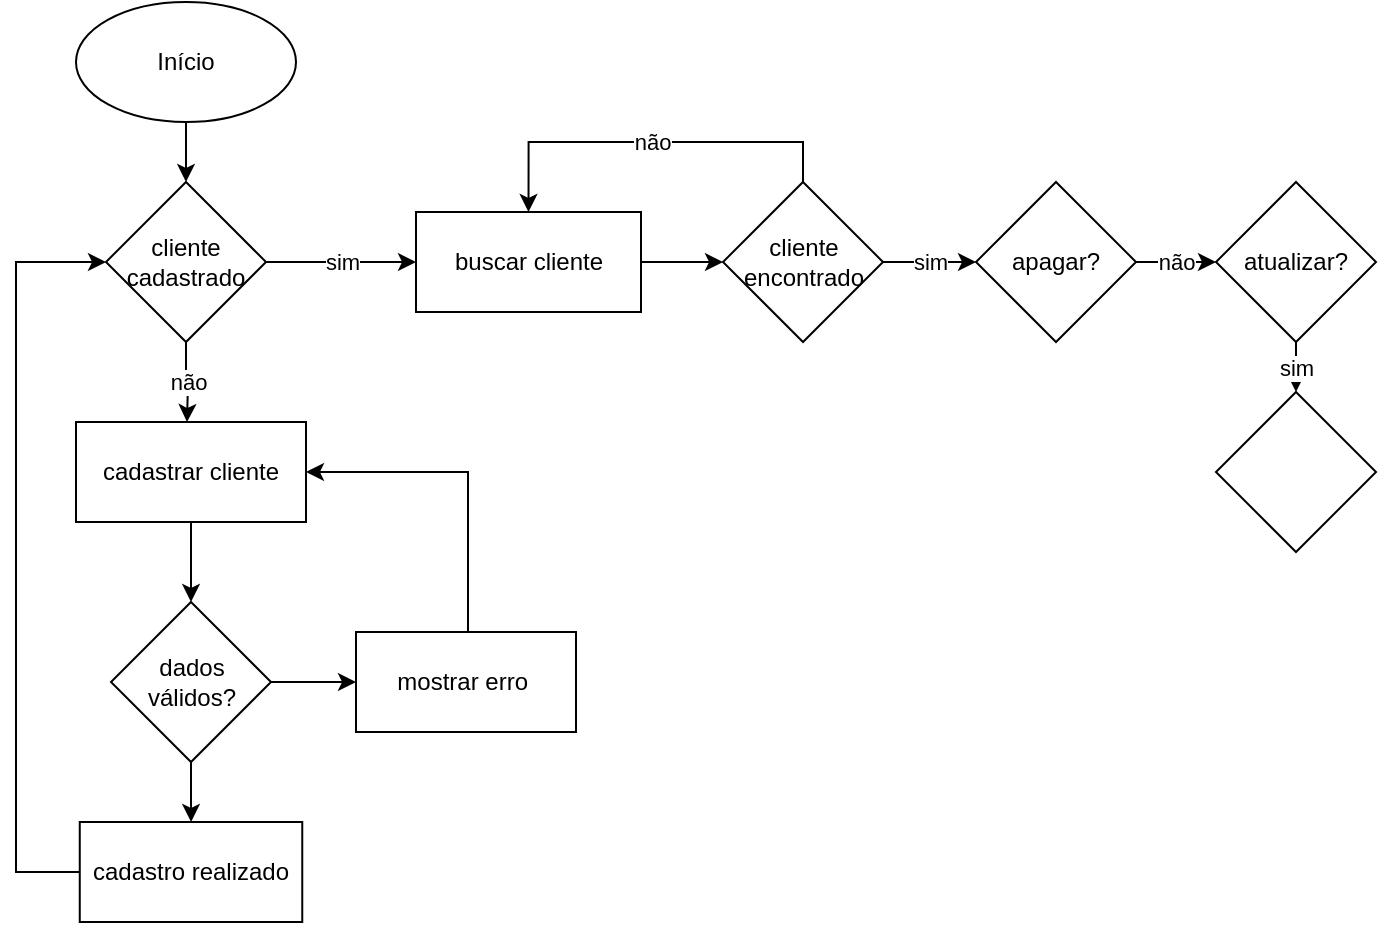 <mxfile version="24.4.6" type="device">
  <diagram name="Página-1" id="ZiPFj5SrXCE3NFDfiWm8">
    <mxGraphModel dx="1434" dy="782" grid="1" gridSize="10" guides="1" tooltips="1" connect="1" arrows="1" fold="1" page="1" pageScale="1" pageWidth="827" pageHeight="1169" math="0" shadow="0">
      <root>
        <mxCell id="0" />
        <mxCell id="1" parent="0" />
        <mxCell id="DqxcN8GwO106yfGj2cxF-53" value="" style="edgeStyle=orthogonalEdgeStyle;rounded=0;orthogonalLoop=1;jettySize=auto;html=1;" edge="1" parent="1" source="DqxcN8GwO106yfGj2cxF-1" target="DqxcN8GwO106yfGj2cxF-51">
          <mxGeometry relative="1" as="geometry" />
        </mxCell>
        <mxCell id="DqxcN8GwO106yfGj2cxF-1" value="Início" style="ellipse;whiteSpace=wrap;html=1;" vertex="1" parent="1">
          <mxGeometry x="50" y="20" width="110" height="60" as="geometry" />
        </mxCell>
        <mxCell id="DqxcN8GwO106yfGj2cxF-59" value="" style="edgeStyle=orthogonalEdgeStyle;rounded=0;orthogonalLoop=1;jettySize=auto;html=1;" edge="1" parent="1" source="DqxcN8GwO106yfGj2cxF-7" target="DqxcN8GwO106yfGj2cxF-58">
          <mxGeometry relative="1" as="geometry" />
        </mxCell>
        <mxCell id="DqxcN8GwO106yfGj2cxF-7" value="cadastrar cliente" style="rounded=0;whiteSpace=wrap;html=1;" vertex="1" parent="1">
          <mxGeometry x="50" y="230" width="115" height="50" as="geometry" />
        </mxCell>
        <mxCell id="DqxcN8GwO106yfGj2cxF-65" value="" style="edgeStyle=orthogonalEdgeStyle;rounded=0;orthogonalLoop=1;jettySize=auto;html=1;" edge="1" parent="1" source="DqxcN8GwO106yfGj2cxF-20" target="DqxcN8GwO106yfGj2cxF-63">
          <mxGeometry relative="1" as="geometry" />
        </mxCell>
        <mxCell id="DqxcN8GwO106yfGj2cxF-20" value="buscar cliente" style="rounded=0;whiteSpace=wrap;html=1;" vertex="1" parent="1">
          <mxGeometry x="220" y="125" width="112.5" height="50" as="geometry" />
        </mxCell>
        <mxCell id="DqxcN8GwO106yfGj2cxF-47" value="cadastro realizado" style="rounded=0;whiteSpace=wrap;html=1;" vertex="1" parent="1">
          <mxGeometry x="51.88" y="430" width="111.25" height="50" as="geometry" />
        </mxCell>
        <mxCell id="DqxcN8GwO106yfGj2cxF-55" value="sim" style="edgeStyle=orthogonalEdgeStyle;rounded=0;orthogonalLoop=1;jettySize=auto;html=1;" edge="1" parent="1" source="DqxcN8GwO106yfGj2cxF-51" target="DqxcN8GwO106yfGj2cxF-20">
          <mxGeometry relative="1" as="geometry" />
        </mxCell>
        <mxCell id="DqxcN8GwO106yfGj2cxF-57" value="não" style="edgeStyle=orthogonalEdgeStyle;rounded=0;orthogonalLoop=1;jettySize=auto;html=1;" edge="1" parent="1" source="DqxcN8GwO106yfGj2cxF-51">
          <mxGeometry relative="1" as="geometry">
            <mxPoint x="105.5" y="230" as="targetPoint" />
          </mxGeometry>
        </mxCell>
        <mxCell id="DqxcN8GwO106yfGj2cxF-51" value="cliente cadastrado" style="rhombus;whiteSpace=wrap;html=1;" vertex="1" parent="1">
          <mxGeometry x="65" y="110" width="80" height="80" as="geometry" />
        </mxCell>
        <mxCell id="DqxcN8GwO106yfGj2cxF-61" value="" style="edgeStyle=orthogonalEdgeStyle;rounded=0;orthogonalLoop=1;jettySize=auto;html=1;" edge="1" parent="1" source="DqxcN8GwO106yfGj2cxF-58" target="DqxcN8GwO106yfGj2cxF-60">
          <mxGeometry relative="1" as="geometry" />
        </mxCell>
        <mxCell id="DqxcN8GwO106yfGj2cxF-64" value="" style="edgeStyle=orthogonalEdgeStyle;rounded=0;orthogonalLoop=1;jettySize=auto;html=1;" edge="1" parent="1" source="DqxcN8GwO106yfGj2cxF-58" target="DqxcN8GwO106yfGj2cxF-47">
          <mxGeometry relative="1" as="geometry" />
        </mxCell>
        <mxCell id="DqxcN8GwO106yfGj2cxF-58" value="dados válidos?" style="rhombus;whiteSpace=wrap;html=1;" vertex="1" parent="1">
          <mxGeometry x="67.5" y="320" width="80" height="80" as="geometry" />
        </mxCell>
        <mxCell id="DqxcN8GwO106yfGj2cxF-62" style="edgeStyle=orthogonalEdgeStyle;rounded=0;orthogonalLoop=1;jettySize=auto;html=1;entryX=1;entryY=0.5;entryDx=0;entryDy=0;" edge="1" parent="1" source="DqxcN8GwO106yfGj2cxF-60" target="DqxcN8GwO106yfGj2cxF-7">
          <mxGeometry relative="1" as="geometry">
            <mxPoint x="245" y="250" as="targetPoint" />
            <Array as="points">
              <mxPoint x="246" y="255" />
            </Array>
          </mxGeometry>
        </mxCell>
        <mxCell id="DqxcN8GwO106yfGj2cxF-60" value="mostrar erro&amp;nbsp;" style="rounded=0;whiteSpace=wrap;html=1;" vertex="1" parent="1">
          <mxGeometry x="190" y="335" width="110" height="50" as="geometry" />
        </mxCell>
        <mxCell id="DqxcN8GwO106yfGj2cxF-67" value="não" style="edgeStyle=orthogonalEdgeStyle;rounded=0;orthogonalLoop=1;jettySize=auto;html=1;entryX=0.5;entryY=0;entryDx=0;entryDy=0;" edge="1" parent="1" source="DqxcN8GwO106yfGj2cxF-63" target="DqxcN8GwO106yfGj2cxF-20">
          <mxGeometry relative="1" as="geometry">
            <Array as="points">
              <mxPoint x="414" y="90" />
              <mxPoint x="276" y="90" />
            </Array>
          </mxGeometry>
        </mxCell>
        <mxCell id="DqxcN8GwO106yfGj2cxF-70" value="sim" style="edgeStyle=orthogonalEdgeStyle;rounded=0;orthogonalLoop=1;jettySize=auto;html=1;" edge="1" parent="1" source="DqxcN8GwO106yfGj2cxF-63" target="DqxcN8GwO106yfGj2cxF-69">
          <mxGeometry relative="1" as="geometry" />
        </mxCell>
        <mxCell id="DqxcN8GwO106yfGj2cxF-63" value="cliente encontrado" style="rhombus;whiteSpace=wrap;html=1;" vertex="1" parent="1">
          <mxGeometry x="373.5" y="110" width="80" height="80" as="geometry" />
        </mxCell>
        <mxCell id="DqxcN8GwO106yfGj2cxF-68" style="edgeStyle=orthogonalEdgeStyle;rounded=0;orthogonalLoop=1;jettySize=auto;html=1;entryX=0;entryY=0.5;entryDx=0;entryDy=0;" edge="1" parent="1" source="DqxcN8GwO106yfGj2cxF-47" target="DqxcN8GwO106yfGj2cxF-51">
          <mxGeometry relative="1" as="geometry">
            <mxPoint x="60" y="150" as="targetPoint" />
            <Array as="points">
              <mxPoint x="20" y="455" />
              <mxPoint x="20" y="150" />
            </Array>
          </mxGeometry>
        </mxCell>
        <mxCell id="DqxcN8GwO106yfGj2cxF-74" value="não" style="edgeStyle=orthogonalEdgeStyle;rounded=0;orthogonalLoop=1;jettySize=auto;html=1;" edge="1" parent="1" source="DqxcN8GwO106yfGj2cxF-69" target="DqxcN8GwO106yfGj2cxF-73">
          <mxGeometry relative="1" as="geometry" />
        </mxCell>
        <mxCell id="DqxcN8GwO106yfGj2cxF-69" value="apagar?" style="rhombus;whiteSpace=wrap;html=1;" vertex="1" parent="1">
          <mxGeometry x="500" y="110" width="80" height="80" as="geometry" />
        </mxCell>
        <mxCell id="DqxcN8GwO106yfGj2cxF-76" value="sim" style="edgeStyle=orthogonalEdgeStyle;rounded=0;orthogonalLoop=1;jettySize=auto;html=1;" edge="1" parent="1" source="DqxcN8GwO106yfGj2cxF-73" target="DqxcN8GwO106yfGj2cxF-75">
          <mxGeometry relative="1" as="geometry" />
        </mxCell>
        <mxCell id="DqxcN8GwO106yfGj2cxF-73" value="atualizar?" style="rhombus;whiteSpace=wrap;html=1;" vertex="1" parent="1">
          <mxGeometry x="620" y="110" width="80" height="80" as="geometry" />
        </mxCell>
        <mxCell id="DqxcN8GwO106yfGj2cxF-75" value="" style="rhombus;whiteSpace=wrap;html=1;" vertex="1" parent="1">
          <mxGeometry x="620" y="215" width="80" height="80" as="geometry" />
        </mxCell>
      </root>
    </mxGraphModel>
  </diagram>
</mxfile>
